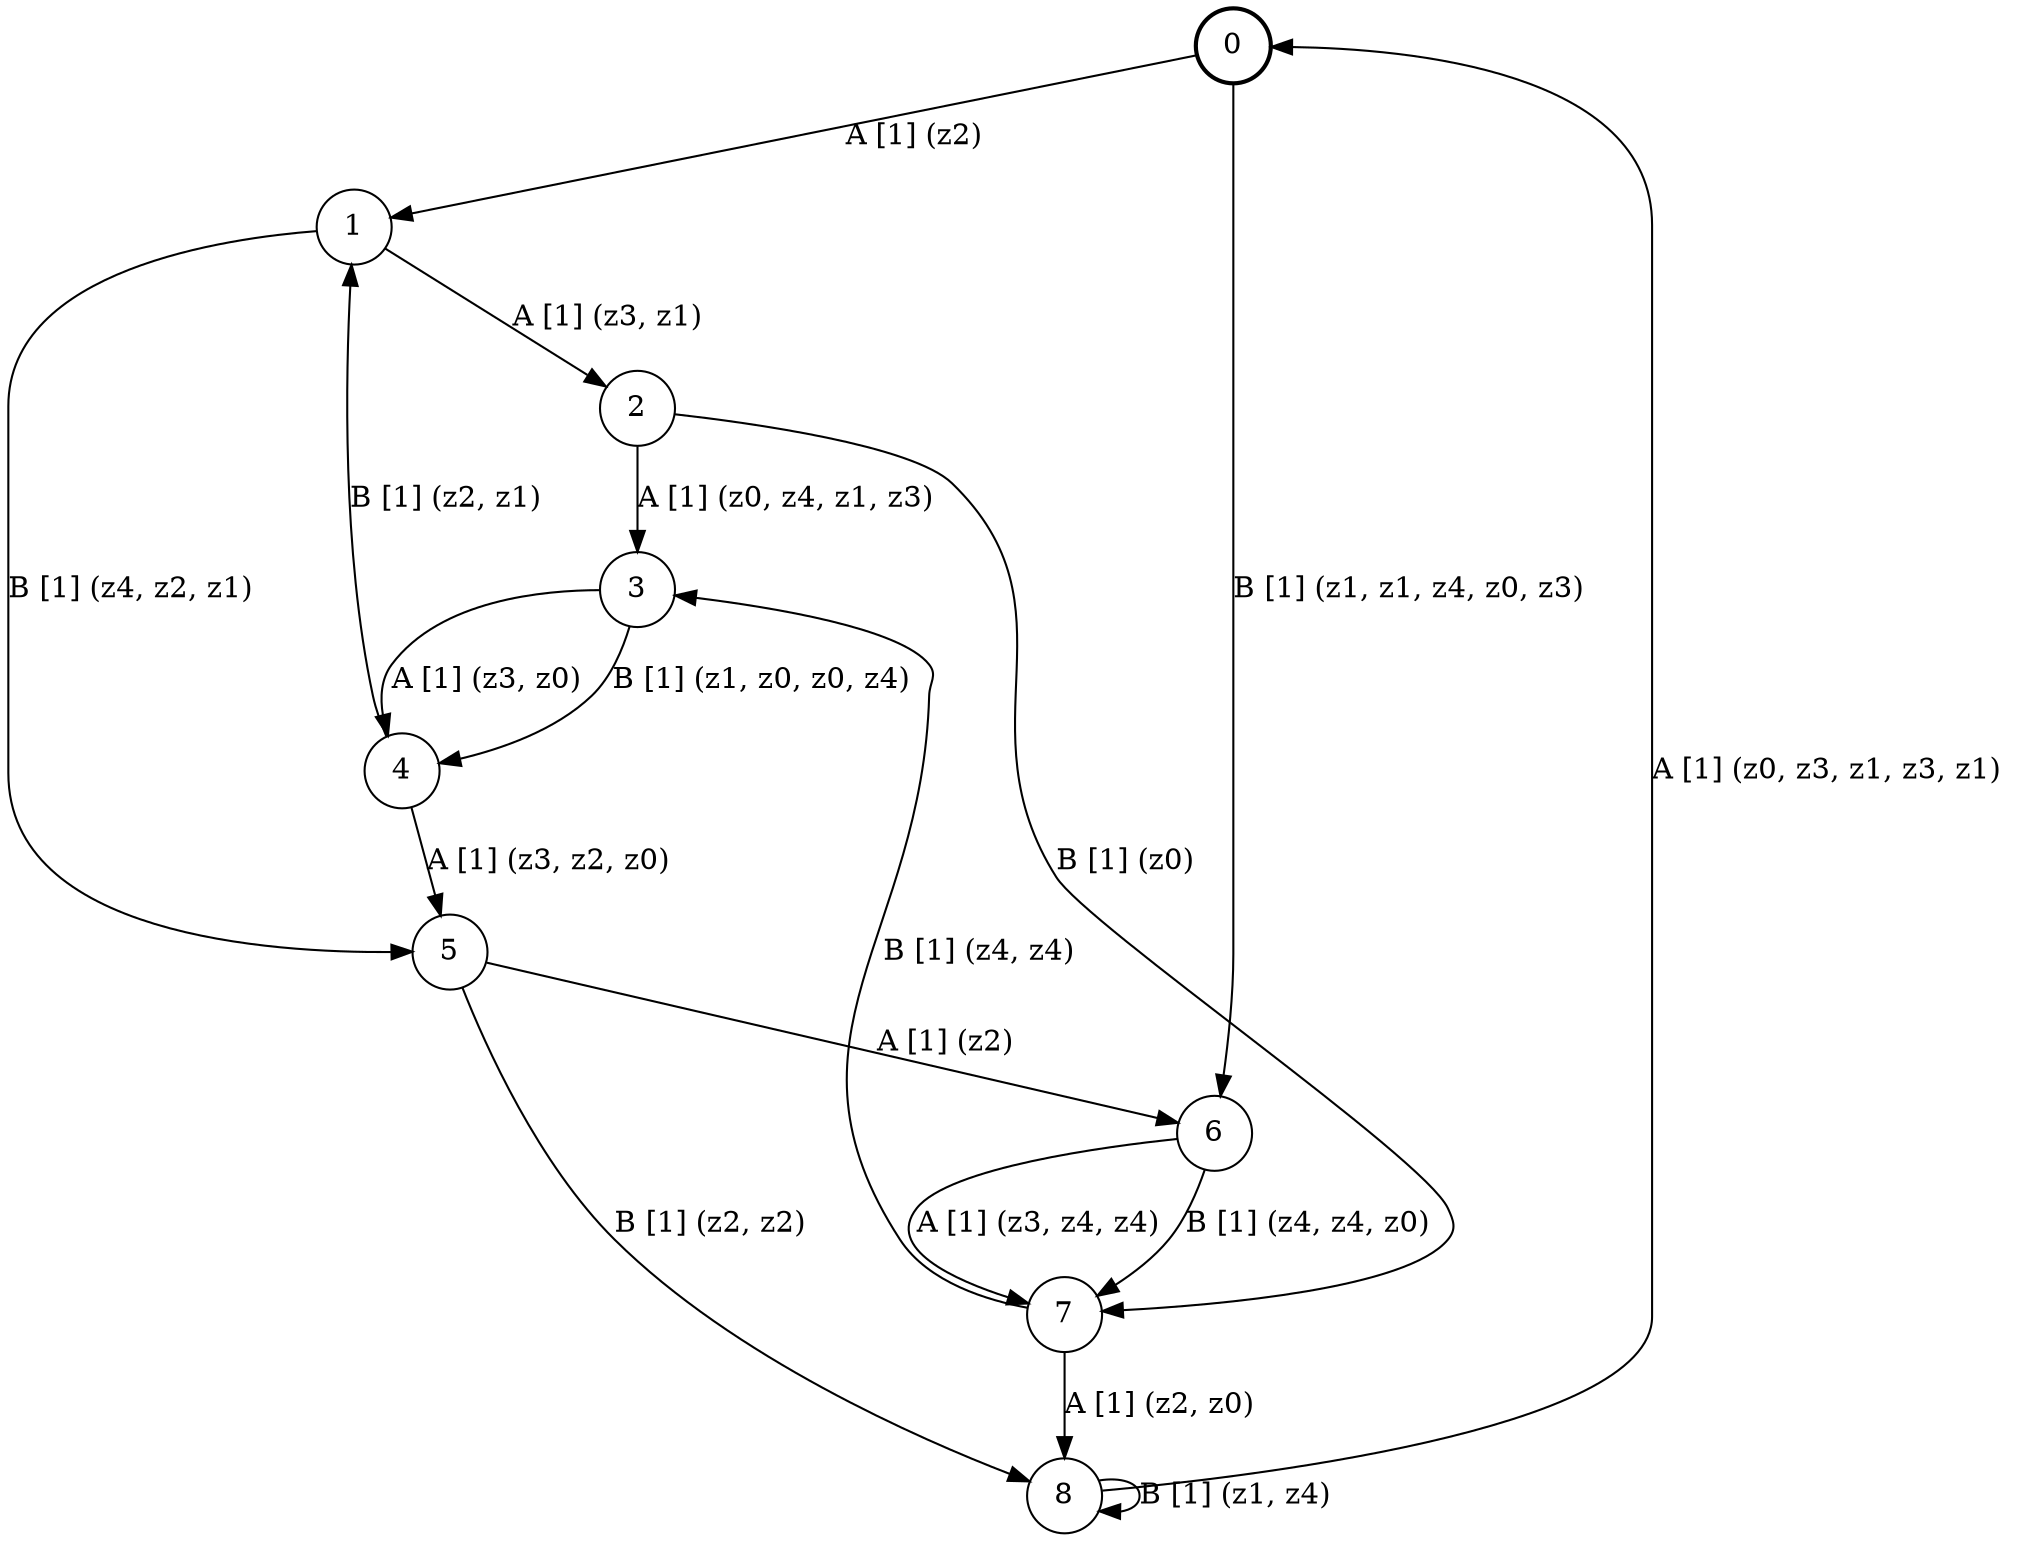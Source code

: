 # generated file, don't try to modify
# command: dot -Tpng <filename> > tree.png
digraph Automaton {
    node [shape = circle];
    0 [style = "bold"];
    0 -> 1 [label = "A [1] (z2) "];
    0 -> 6 [label = "B [1] (z1, z1, z4, z0, z3) "];
    1 -> 2 [label = "A [1] (z3, z1) "];
    1 -> 5 [label = "B [1] (z4, z2, z1) "];
    2 -> 3 [label = "A [1] (z0, z4, z1, z3) "];
    2 -> 7 [label = "B [1] (z0) "];
    3 -> 4 [label = "A [1] (z3, z0) "];
    3 -> 4 [label = "B [1] (z1, z0, z0, z4) "];
    4 -> 5 [label = "A [1] (z3, z2, z0) "];
    4 -> 1 [label = "B [1] (z2, z1) "];
    5 -> 6 [label = "A [1] (z2) "];
    5 -> 8 [label = "B [1] (z2, z2) "];
    6 -> 7 [label = "A [1] (z3, z4, z4) "];
    6 -> 7 [label = "B [1] (z4, z4, z0) "];
    7 -> 8 [label = "A [1] (z2, z0) "];
    7 -> 3 [label = "B [1] (z4, z4) "];
    8 -> 0 [label = "A [1] (z0, z3, z1, z3, z1) "];
    8 -> 8 [label = "B [1] (z1, z4) "];
}
